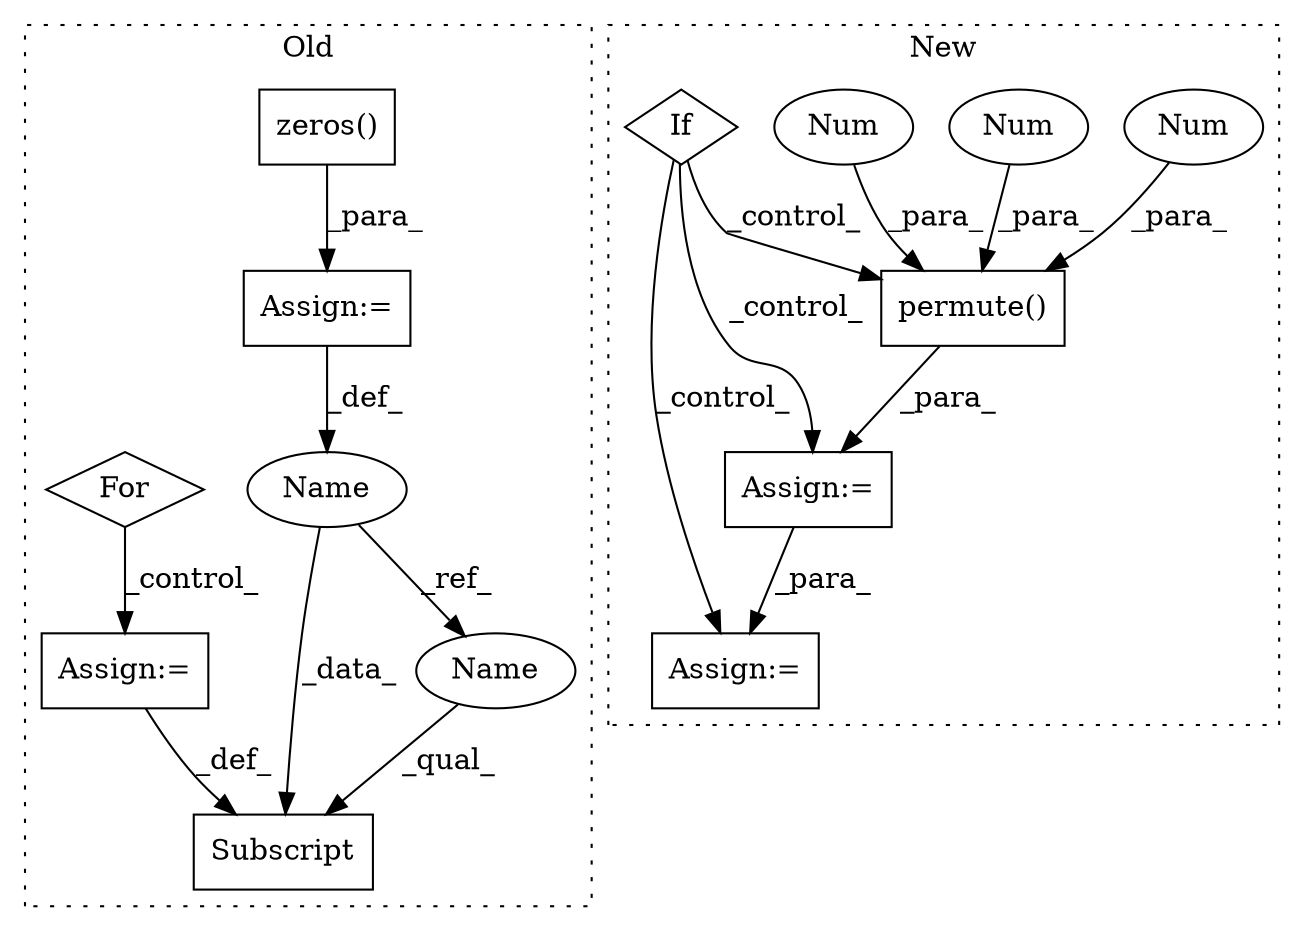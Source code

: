 digraph G {
subgraph cluster0 {
1 [label="zeros()" a="75" s="3341,3398" l="12,20" shape="box"];
7 [label="Subscript" a="63" s="3480,0" l="19,0" shape="box"];
8 [label="Name" a="87" s="3331" l="7" shape="ellipse"];
10 [label="Assign:=" a="68" s="3499" l="3" shape="box"];
11 [label="For" a="107" s="3434,3466" l="4,14" shape="diamond"];
12 [label="Assign:=" a="68" s="3338" l="3" shape="box"];
14 [label="Name" a="87" s="3480" l="7" shape="ellipse"];
label = "Old";
style="dotted";
}
subgraph cluster1 {
2 [label="permute()" a="75" s="4306,4338" l="19,1" shape="box"];
3 [label="Num" a="76" s="4331" l="1" shape="ellipse"];
4 [label="Num" a="76" s="4334" l="1" shape="ellipse"];
5 [label="Num" a="76" s="4337" l="1" shape="ellipse"];
6 [label="If" a="96" s="4093,4109" l="3,14" shape="diamond"];
9 [label="Assign:=" a="68" s="4362" l="3" shape="box"];
13 [label="Assign:=" a="68" s="4303" l="3" shape="box"];
label = "New";
style="dotted";
}
1 -> 12 [label="_para_"];
2 -> 13 [label="_para_"];
3 -> 2 [label="_para_"];
4 -> 2 [label="_para_"];
5 -> 2 [label="_para_"];
6 -> 2 [label="_control_"];
6 -> 13 [label="_control_"];
6 -> 9 [label="_control_"];
8 -> 7 [label="_data_"];
8 -> 14 [label="_ref_"];
10 -> 7 [label="_def_"];
11 -> 10 [label="_control_"];
12 -> 8 [label="_def_"];
13 -> 9 [label="_para_"];
14 -> 7 [label="_qual_"];
}